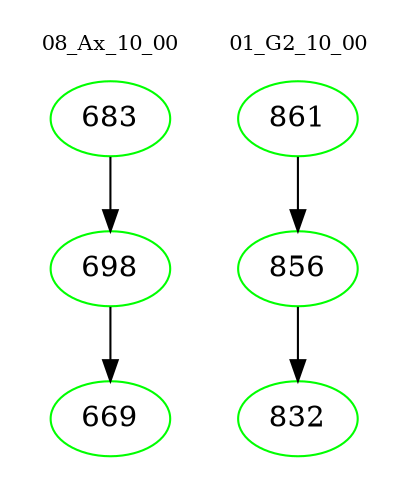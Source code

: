 digraph{
subgraph cluster_0 {
color = white
label = "08_Ax_10_00";
fontsize=10;
T0_683 [label="683", color="green"]
T0_683 -> T0_698 [color="black"]
T0_698 [label="698", color="green"]
T0_698 -> T0_669 [color="black"]
T0_669 [label="669", color="green"]
}
subgraph cluster_1 {
color = white
label = "01_G2_10_00";
fontsize=10;
T1_861 [label="861", color="green"]
T1_861 -> T1_856 [color="black"]
T1_856 [label="856", color="green"]
T1_856 -> T1_832 [color="black"]
T1_832 [label="832", color="green"]
}
}
